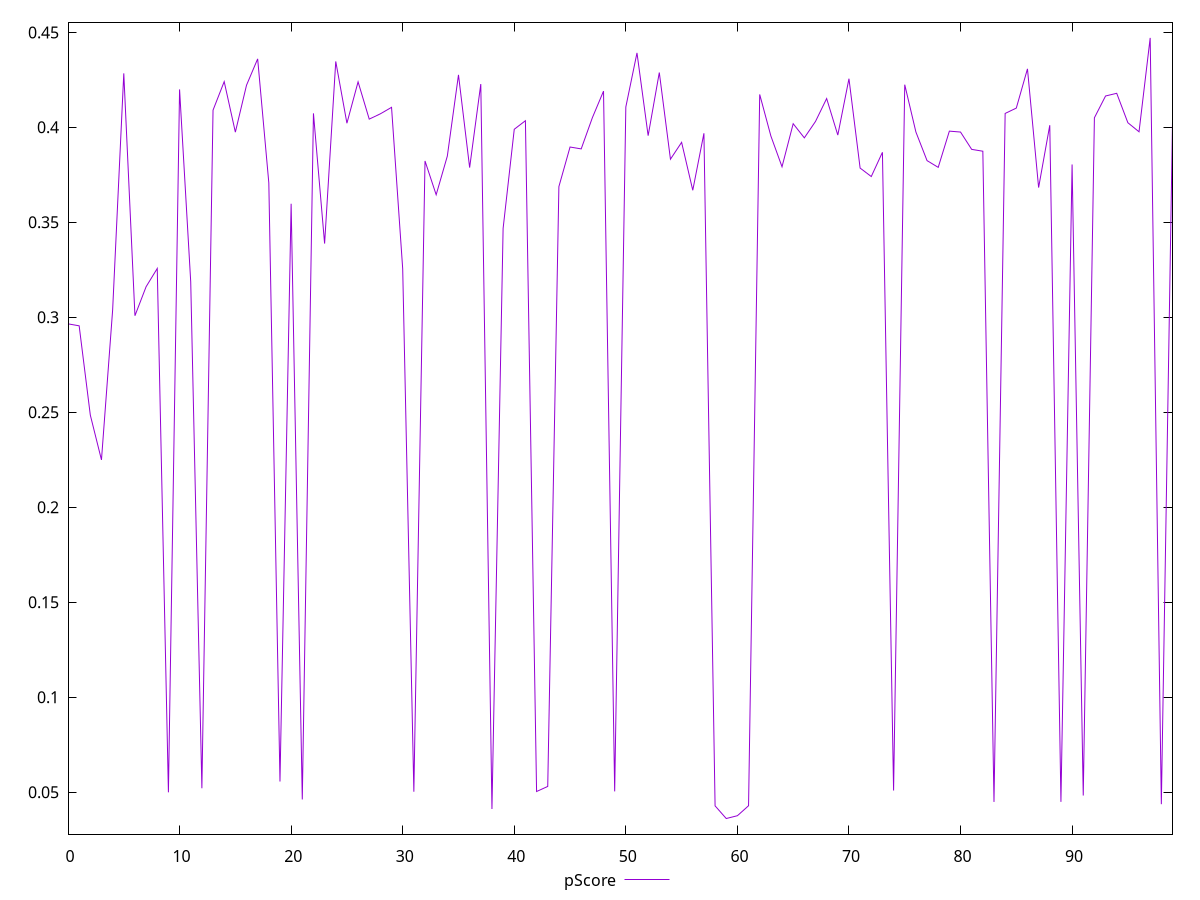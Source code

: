 reset

$pScore <<EOF
0 0.296565443671023
1 0.2955249571224762
2 0.24851708491209035
3 0.22494184188738842
4 0.3037574559402452
5 0.4284211700312326
6 0.3008366678894364
7 0.316106716468922
8 0.3257179914009135
9 0.049936920904544047
10 0.41997851528018815
11 0.31867516327807804
12 0.052080059970549764
13 0.40906667570263
14 0.424088604263715
15 0.3974780133285108
16 0.4221854018704336
17 0.4360623604439638
18 0.37075994882762925
19 0.05562228950911646
20 0.3597856912121651
21 0.04618456484003097
22 0.40738537023840854
23 0.33881463517105814
24 0.4347155122570632
25 0.40219086702177337
26 0.4239701826255184
27 0.4043437815670223
28 0.40714252352125246
29 0.4105451598364987
30 0.3255322446672689
31 0.05024648858229902
32 0.38231091330368094
33 0.36452756155326177
34 0.38487029674002937
35 0.427632271549306
36 0.3788179718767928
37 0.42280315407232383
38 0.04115039407963872
39 0.3467699678297739
40 0.39900705024974426
41 0.4034971558999474
42 0.050349040344008
43 0.053034985324031614
44 0.36880679562628327
45 0.389658473449214
46 0.3886659912111787
47 0.40507259307875504
48 0.41907909032832197
49 0.05040285022785812
50 0.41073324207664536
51 0.4392000729339097
52 0.39562950764723886
53 0.4288804484087545
54 0.3832402026605294
55 0.3921184686624092
56 0.3668868979485543
57 0.39688142795705694
58 0.04279632753791279
59 0.03613268656829538
60 0.037610458347810904
61 0.04285936657639988
62 0.4173422418593575
63 0.3954761683632004
64 0.3792532930393722
65 0.4019285345757529
66 0.39447965745358116
67 0.403109122746631
68 0.41517734311548365
69 0.3959394610773372
70 0.4256179310241677
71 0.3785681514047398
72 0.3741150723325408
73 0.3868694022989292
74 0.05085896293132719
75 0.42247849185136066
76 0.3975617194008354
77 0.38249313607879715
78 0.3789481371375811
79 0.3980196360727706
80 0.39753966652000433
81 0.3884143016605778
82 0.3874463002678444
83 0.04486569168018972
84 0.4073427497991794
85 0.4101553666847932
86 0.4308097754937388
87 0.36830868157713714
88 0.401131426584026
89 0.04489712208600288
90 0.3804602518430976
91 0.04823939235333918
92 0.40504064733613393
93 0.4165228120666763
94 0.41793633276107883
95 0.40244015525509186
96 0.3976737982006961
97 0.4470993141890646
98 0.04368155099656862
99 0.40286952669608705
EOF

set key outside below
set xrange [0:99]
set yrange [0.027913354015879993:0.45531864674148]
set trange [0.027913354015879993:0.45531864674148]
set terminal svg size 640, 500 enhanced background rgb 'white'
set output "report/report_00029_2021-02-24T13-36-40.390Z/first-cpu-idle/samples/astro/pScore/values.svg"

plot $pScore title "pScore" with line

reset
